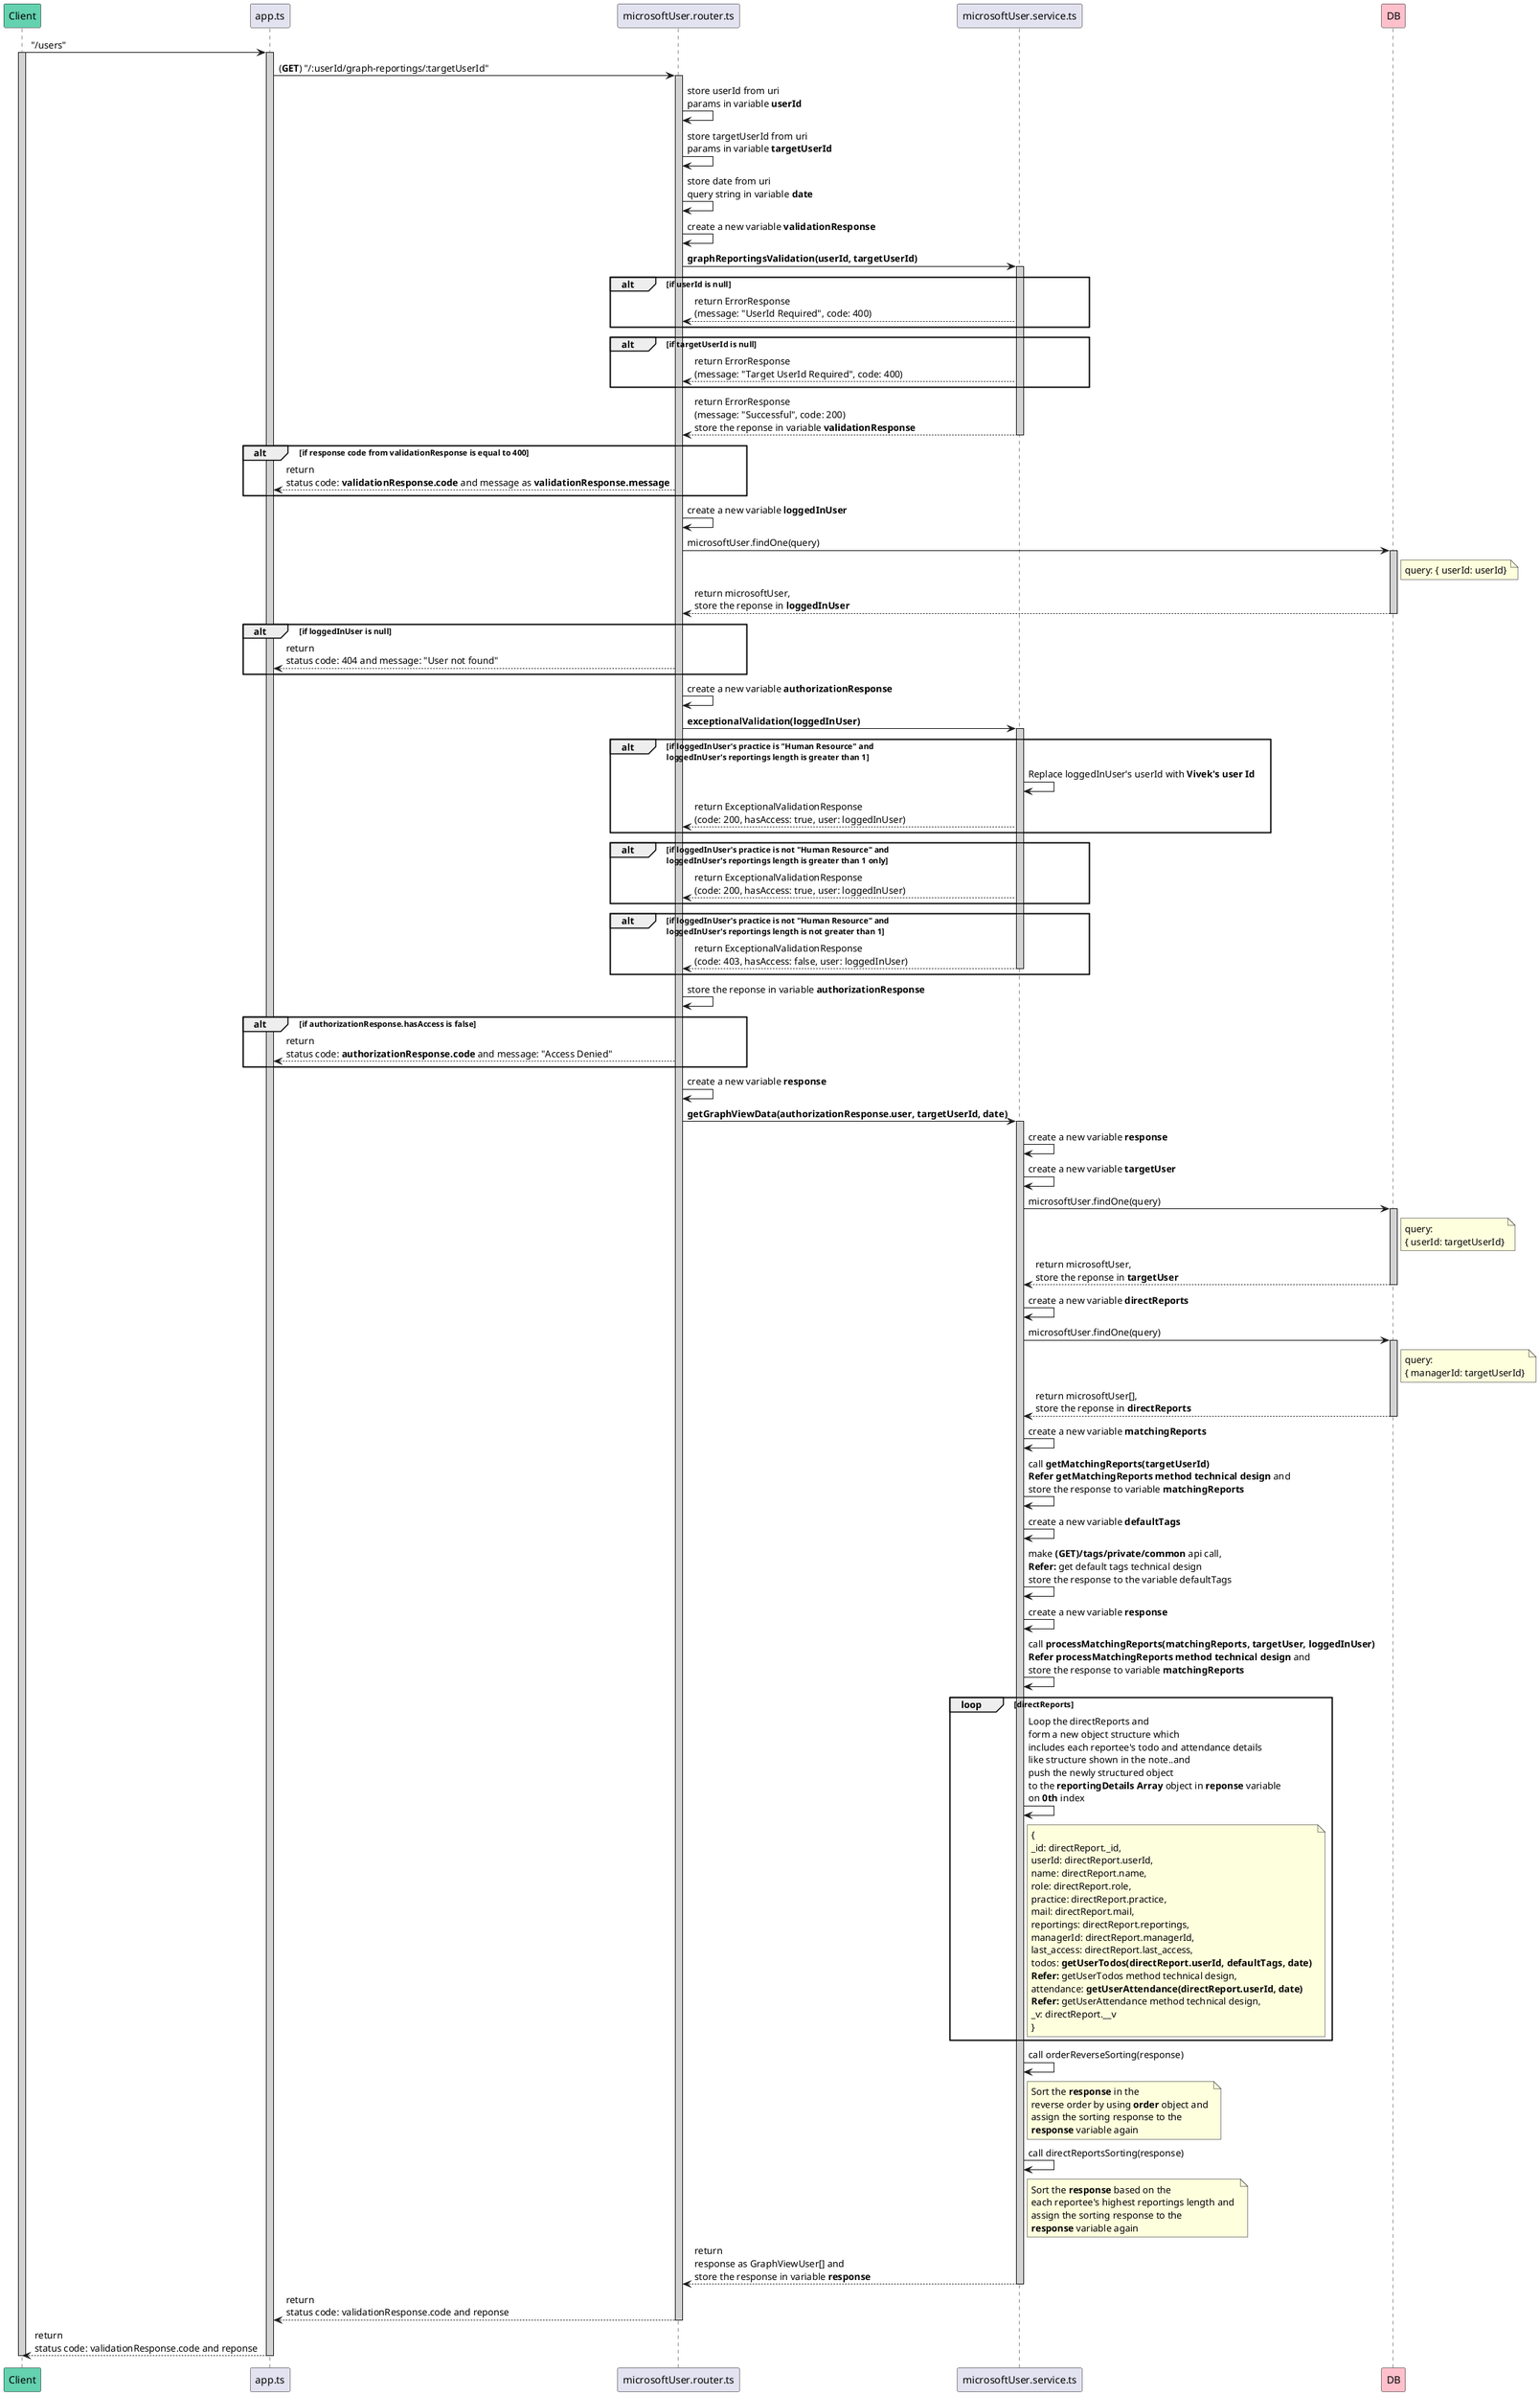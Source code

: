 @startuml get all users
participant Client #64D1AF
participant app.ts
participant microsoftUser.router.ts
participant microsoftUser.service.ts
participant DB #FFC0CB

Client -> app.ts : "/users"
activate Client #D3D3D3
activate app.ts #D3D3D3

app.ts -> microsoftUser.router.ts : (**GET**) "/:userId/graph-reportings/:targetUserId"
activate microsoftUser.router.ts #D3D3D3

microsoftUser.router.ts -> microsoftUser.router.ts : store userId from uri \nparams in variable **userId**
microsoftUser.router.ts -> microsoftUser.router.ts : store targetUserId from uri \nparams in variable **targetUserId**
microsoftUser.router.ts -> microsoftUser.router.ts : store date from uri \nquery string in variable **date**

microsoftUser.router.ts -> microsoftUser.router.ts : create a new variable **validationResponse**

microsoftUser.router.ts -> microsoftUser.service.ts : **graphReportingsValidation(userId, targetUserId)**
activate microsoftUser.service.ts #D3D3D3

alt if userId is null
    microsoftUser.router.ts <-- microsoftUser.service.ts : return ErrorResponse\n(message: "UserId Required", code: 400)
end

alt if targetUserId is null
    microsoftUser.router.ts <-- microsoftUser.service.ts : return ErrorResponse\n(message: "Target UserId Required", code: 400)
end
microsoftUser.router.ts <-- microsoftUser.service.ts : return ErrorResponse\n(message: "Successful", code: 200) \nstore the reponse in variable **validationResponse**
deactivate microsoftUser.service.ts

alt if response code from validationResponse is equal to 400
    microsoftUser.router.ts --> app.ts : return \nstatus code: **validationResponse.code** and message as **validationResponse.message**
end

microsoftUser.router.ts -> microsoftUser.router.ts : create a new variable **loggedInUser**

microsoftUser.router.ts -> DB : microsoftUser.findOne(query)
activate DB #D3D3D3
note right of DB: query: { userId: userId}
microsoftUser.router.ts <-- DB : return microsoftUser, \nstore the reponse in **loggedInUser**
deactivate DB #D3D3D3

alt if loggedInUser is null
    microsoftUser.router.ts --> app.ts : return \nstatus code: 404 and message: "User not found"
end

microsoftUser.router.ts -> microsoftUser.router.ts : create a new variable **authorizationResponse**
microsoftUser.router.ts -> microsoftUser.service.ts : **exceptionalValidation(loggedInUser)**
activate microsoftUser.service.ts #D3D3D3

alt if loggedInUser's practice is "Human Resource" and \nloggedInUser's reportings length is greater than 1 
    microsoftUser.service.ts -> microsoftUser.service.ts : Replace loggedInUser's userId with **Vivek's user Id**
    microsoftUser.router.ts <-- microsoftUser.service.ts : return ExceptionalValidationResponse\n(code: 200, hasAccess: true, user: loggedInUser)
end

alt if loggedInUser's practice is not "Human Resource" and \nloggedInUser's reportings length is greater than 1 only
    microsoftUser.router.ts <-- microsoftUser.service.ts : return ExceptionalValidationResponse\n(code: 200, hasAccess: true, user: loggedInUser)
end

alt if loggedInUser's practice is not "Human Resource" and \nloggedInUser's reportings length is not greater than 1
    microsoftUser.router.ts <-- microsoftUser.service.ts : return ExceptionalValidationResponse\n(code: 403, hasAccess: false, user: loggedInUser)
    deactivate microsoftUser.service.ts
end

microsoftUser.router.ts -> microsoftUser.router.ts : store the reponse in variable **authorizationResponse**

alt if authorizationResponse.hasAccess is false
    microsoftUser.router.ts --> app.ts : return \nstatus code: **authorizationResponse.code** and message: "Access Denied"
end

microsoftUser.router.ts -> microsoftUser.router.ts : create a new variable **response**
microsoftUser.router.ts -> microsoftUser.service.ts : **getGraphViewData(authorizationResponse.user, targetUserId, date)**
activate microsoftUser.service.ts #D3D3D3

microsoftUser.service.ts -> microsoftUser.service.ts : create a new variable **response**
microsoftUser.service.ts -> microsoftUser.service.ts : create a new variable **targetUser**

microsoftUser.service.ts -> DB : microsoftUser.findOne(query)
activate DB #D3D3D3
note right of DB: query: \n{ userId: targetUserId}
microsoftUser.service.ts <-- DB : return microsoftUser, \nstore the reponse in **targetUser**
deactivate DB #D3D3D3

microsoftUser.service.ts -> microsoftUser.service.ts : create a new variable **directReports**

microsoftUser.service.ts -> DB : microsoftUser.findOne(query)
activate DB #D3D3D3
note right of DB: query: \n{ managerId: targetUserId}
microsoftUser.service.ts <-- DB : return microsoftUser[], \nstore the reponse in **directReports**
deactivate DB #D3D3D3

microsoftUser.service.ts -> microsoftUser.service.ts : create a new variable **matchingReports**
microsoftUser.service.ts -> microsoftUser.service.ts : call **getMatchingReports(targetUserId)** \n**Refer getMatchingReports method technical design** and \nstore the response to variable **matchingReports**

microsoftUser.service.ts -> microsoftUser.service.ts : create a new variable **defaultTags**
microsoftUser.service.ts -> microsoftUser.service.ts : make **(GET)****/tags/private/common** api call, \n**Refer:** get default tags technical design \nstore the response to the variable defaultTags

microsoftUser.service.ts -> microsoftUser.service.ts : create a new variable **response**
microsoftUser.service.ts -> microsoftUser.service.ts : call **processMatchingReports(matchingReports, targetUser, loggedInUser)** \n**Refer processMatchingReports method technical design** and \nstore the response to variable **matchingReports**

loop directReports
    microsoftUser.service.ts -> microsoftUser.service.ts : Loop the directReports and \nform a new object structure which \nincludes each reportee's todo and attendance details \nlike structure shown in the note..and \npush the newly structured object \nto the **reportingDetails Array** object in **reponse** variable \non **0th** index
    note right of microsoftUser.service.ts: { \n_id: directReport._id, \nuserId: directReport.userId, \nname: directReport.name, \nrole: directReport.role, \npractice: directReport.practice, \nmail: directReport.mail, \nreportings: directReport.reportings, \nmanagerId: directReport.managerId, \nlast_access: directReport.last_access, \ntodos: **getUserTodos(directReport.userId, defaultTags, date)** \n**Refer:** getUserTodos method technical design, \nattendance: **getUserAttendance(directReport.userId, date)** \n**Refer:** getUserAttendance method technical design, \n_v: directReport.__v \n}
end

microsoftUser.service.ts -> microsoftUser.service.ts : call orderReverseSorting(response)
note right of microsoftUser.service.ts: Sort the **response** in the \nreverse order by using **order** object and \nassign the sorting response to the \n**response** variable again

microsoftUser.service.ts -> microsoftUser.service.ts : call directReportsSorting(response)
note right of microsoftUser.service.ts: Sort the **response** based on the \neach reportee's highest reportings length and \nassign the sorting response to the \n**response** variable again

microsoftUser.service.ts --> microsoftUser.router.ts: return \nresponse as GraphViewUser[] and \nstore the response in variable **response**
deactivate microsoftUser.service.ts

microsoftUser.router.ts --> app.ts: return \nstatus code: validationResponse.code and reponse
deactivate microsoftUser.router.ts

Client <-- app.ts:  return \nstatus code: validationResponse.code and reponse
deactivate app.ts
deactivate Client
@enduml